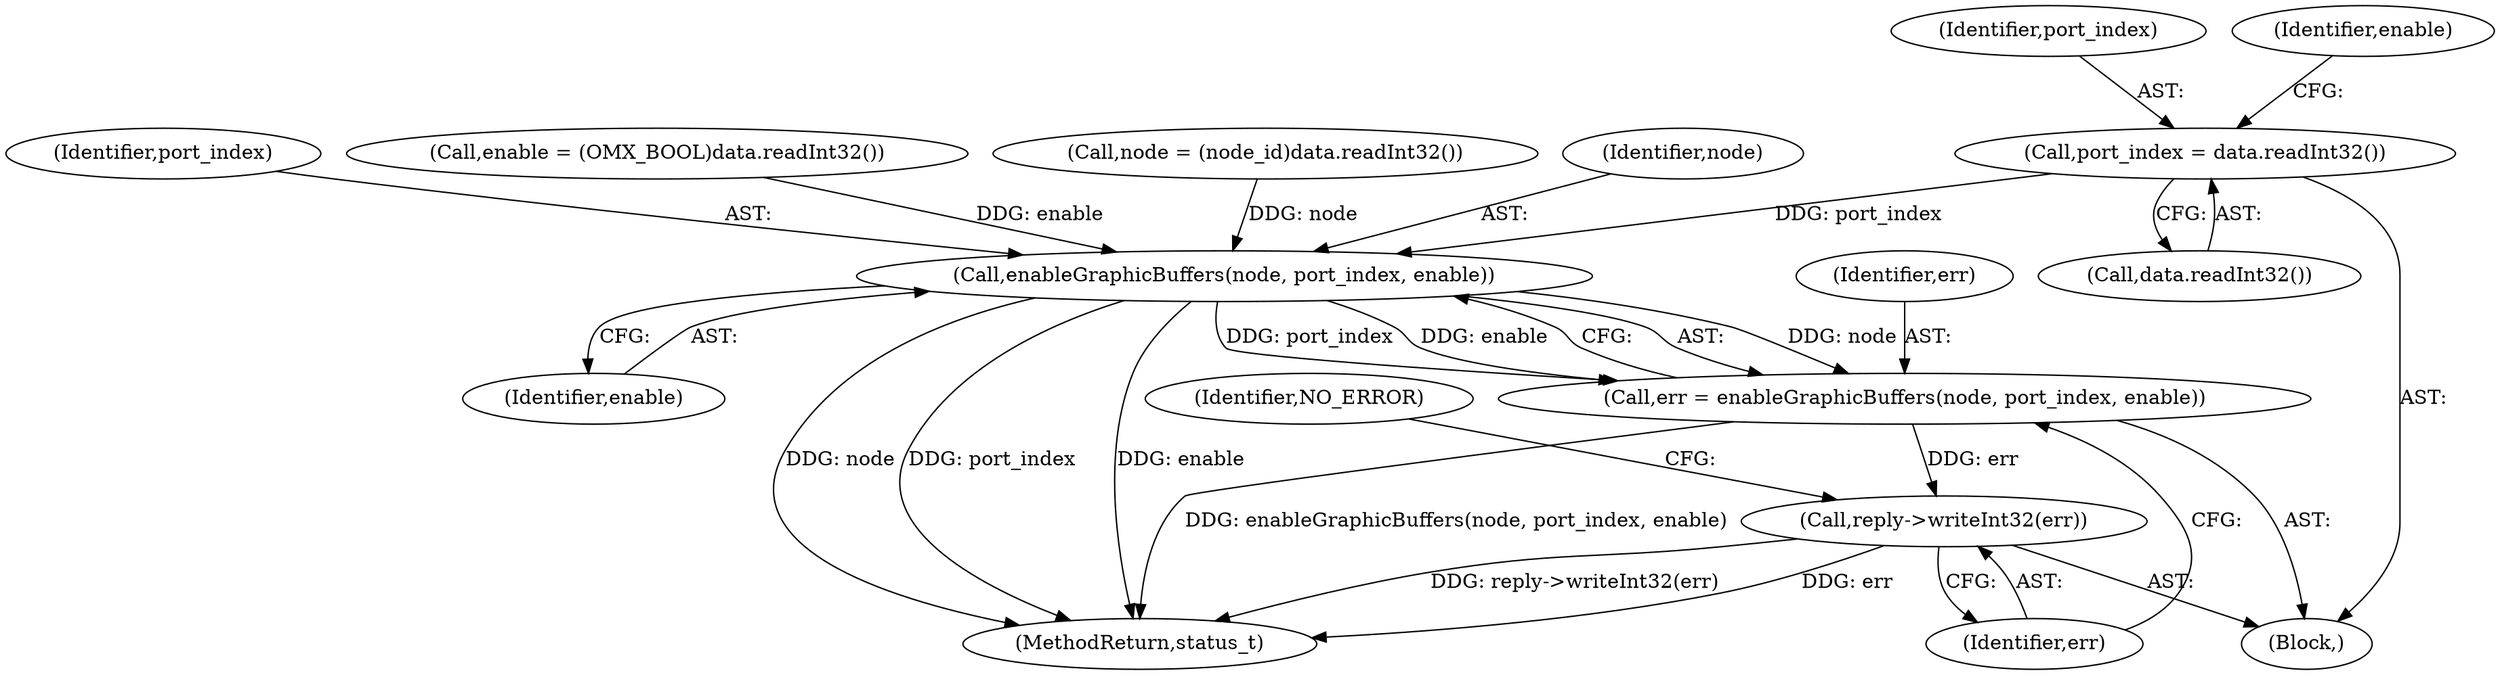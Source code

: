 digraph "0_Android_295c883fe3105b19bcd0f9e07d54c6b589fc5bff@API" {
"1000449" [label="(Call,port_index = data.readInt32())"];
"1000461" [label="(Call,enableGraphicBuffers(node, port_index, enable))"];
"1000459" [label="(Call,err = enableGraphicBuffers(node, port_index, enable))"];
"1000465" [label="(Call,reply->writeInt32(err))"];
"1000460" [label="(Identifier,err)"];
"1000465" [label="(Call,reply->writeInt32(err))"];
"1000459" [label="(Call,err = enableGraphicBuffers(node, port_index, enable))"];
"1000464" [label="(Identifier,enable)"];
"1000461" [label="(Call,enableGraphicBuffers(node, port_index, enable))"];
"1000443" [label="(Call,node = (node_id)data.readInt32())"];
"1000449" [label="(Call,port_index = data.readInt32())"];
"1000462" [label="(Identifier,node)"];
"1000463" [label="(Identifier,port_index)"];
"1000450" [label="(Identifier,port_index)"];
"1001214" [label="(MethodReturn,status_t)"];
"1000451" [label="(Call,data.readInt32())"];
"1000453" [label="(Call,enable = (OMX_BOOL)data.readInt32())"];
"1000468" [label="(Identifier,NO_ERROR)"];
"1000466" [label="(Identifier,err)"];
"1000437" [label="(Block,)"];
"1000454" [label="(Identifier,enable)"];
"1000449" -> "1000437"  [label="AST: "];
"1000449" -> "1000451"  [label="CFG: "];
"1000450" -> "1000449"  [label="AST: "];
"1000451" -> "1000449"  [label="AST: "];
"1000454" -> "1000449"  [label="CFG: "];
"1000449" -> "1000461"  [label="DDG: port_index"];
"1000461" -> "1000459"  [label="AST: "];
"1000461" -> "1000464"  [label="CFG: "];
"1000462" -> "1000461"  [label="AST: "];
"1000463" -> "1000461"  [label="AST: "];
"1000464" -> "1000461"  [label="AST: "];
"1000459" -> "1000461"  [label="CFG: "];
"1000461" -> "1001214"  [label="DDG: port_index"];
"1000461" -> "1001214"  [label="DDG: enable"];
"1000461" -> "1001214"  [label="DDG: node"];
"1000461" -> "1000459"  [label="DDG: node"];
"1000461" -> "1000459"  [label="DDG: port_index"];
"1000461" -> "1000459"  [label="DDG: enable"];
"1000443" -> "1000461"  [label="DDG: node"];
"1000453" -> "1000461"  [label="DDG: enable"];
"1000459" -> "1000437"  [label="AST: "];
"1000460" -> "1000459"  [label="AST: "];
"1000466" -> "1000459"  [label="CFG: "];
"1000459" -> "1001214"  [label="DDG: enableGraphicBuffers(node, port_index, enable)"];
"1000459" -> "1000465"  [label="DDG: err"];
"1000465" -> "1000437"  [label="AST: "];
"1000465" -> "1000466"  [label="CFG: "];
"1000466" -> "1000465"  [label="AST: "];
"1000468" -> "1000465"  [label="CFG: "];
"1000465" -> "1001214"  [label="DDG: reply->writeInt32(err)"];
"1000465" -> "1001214"  [label="DDG: err"];
}
